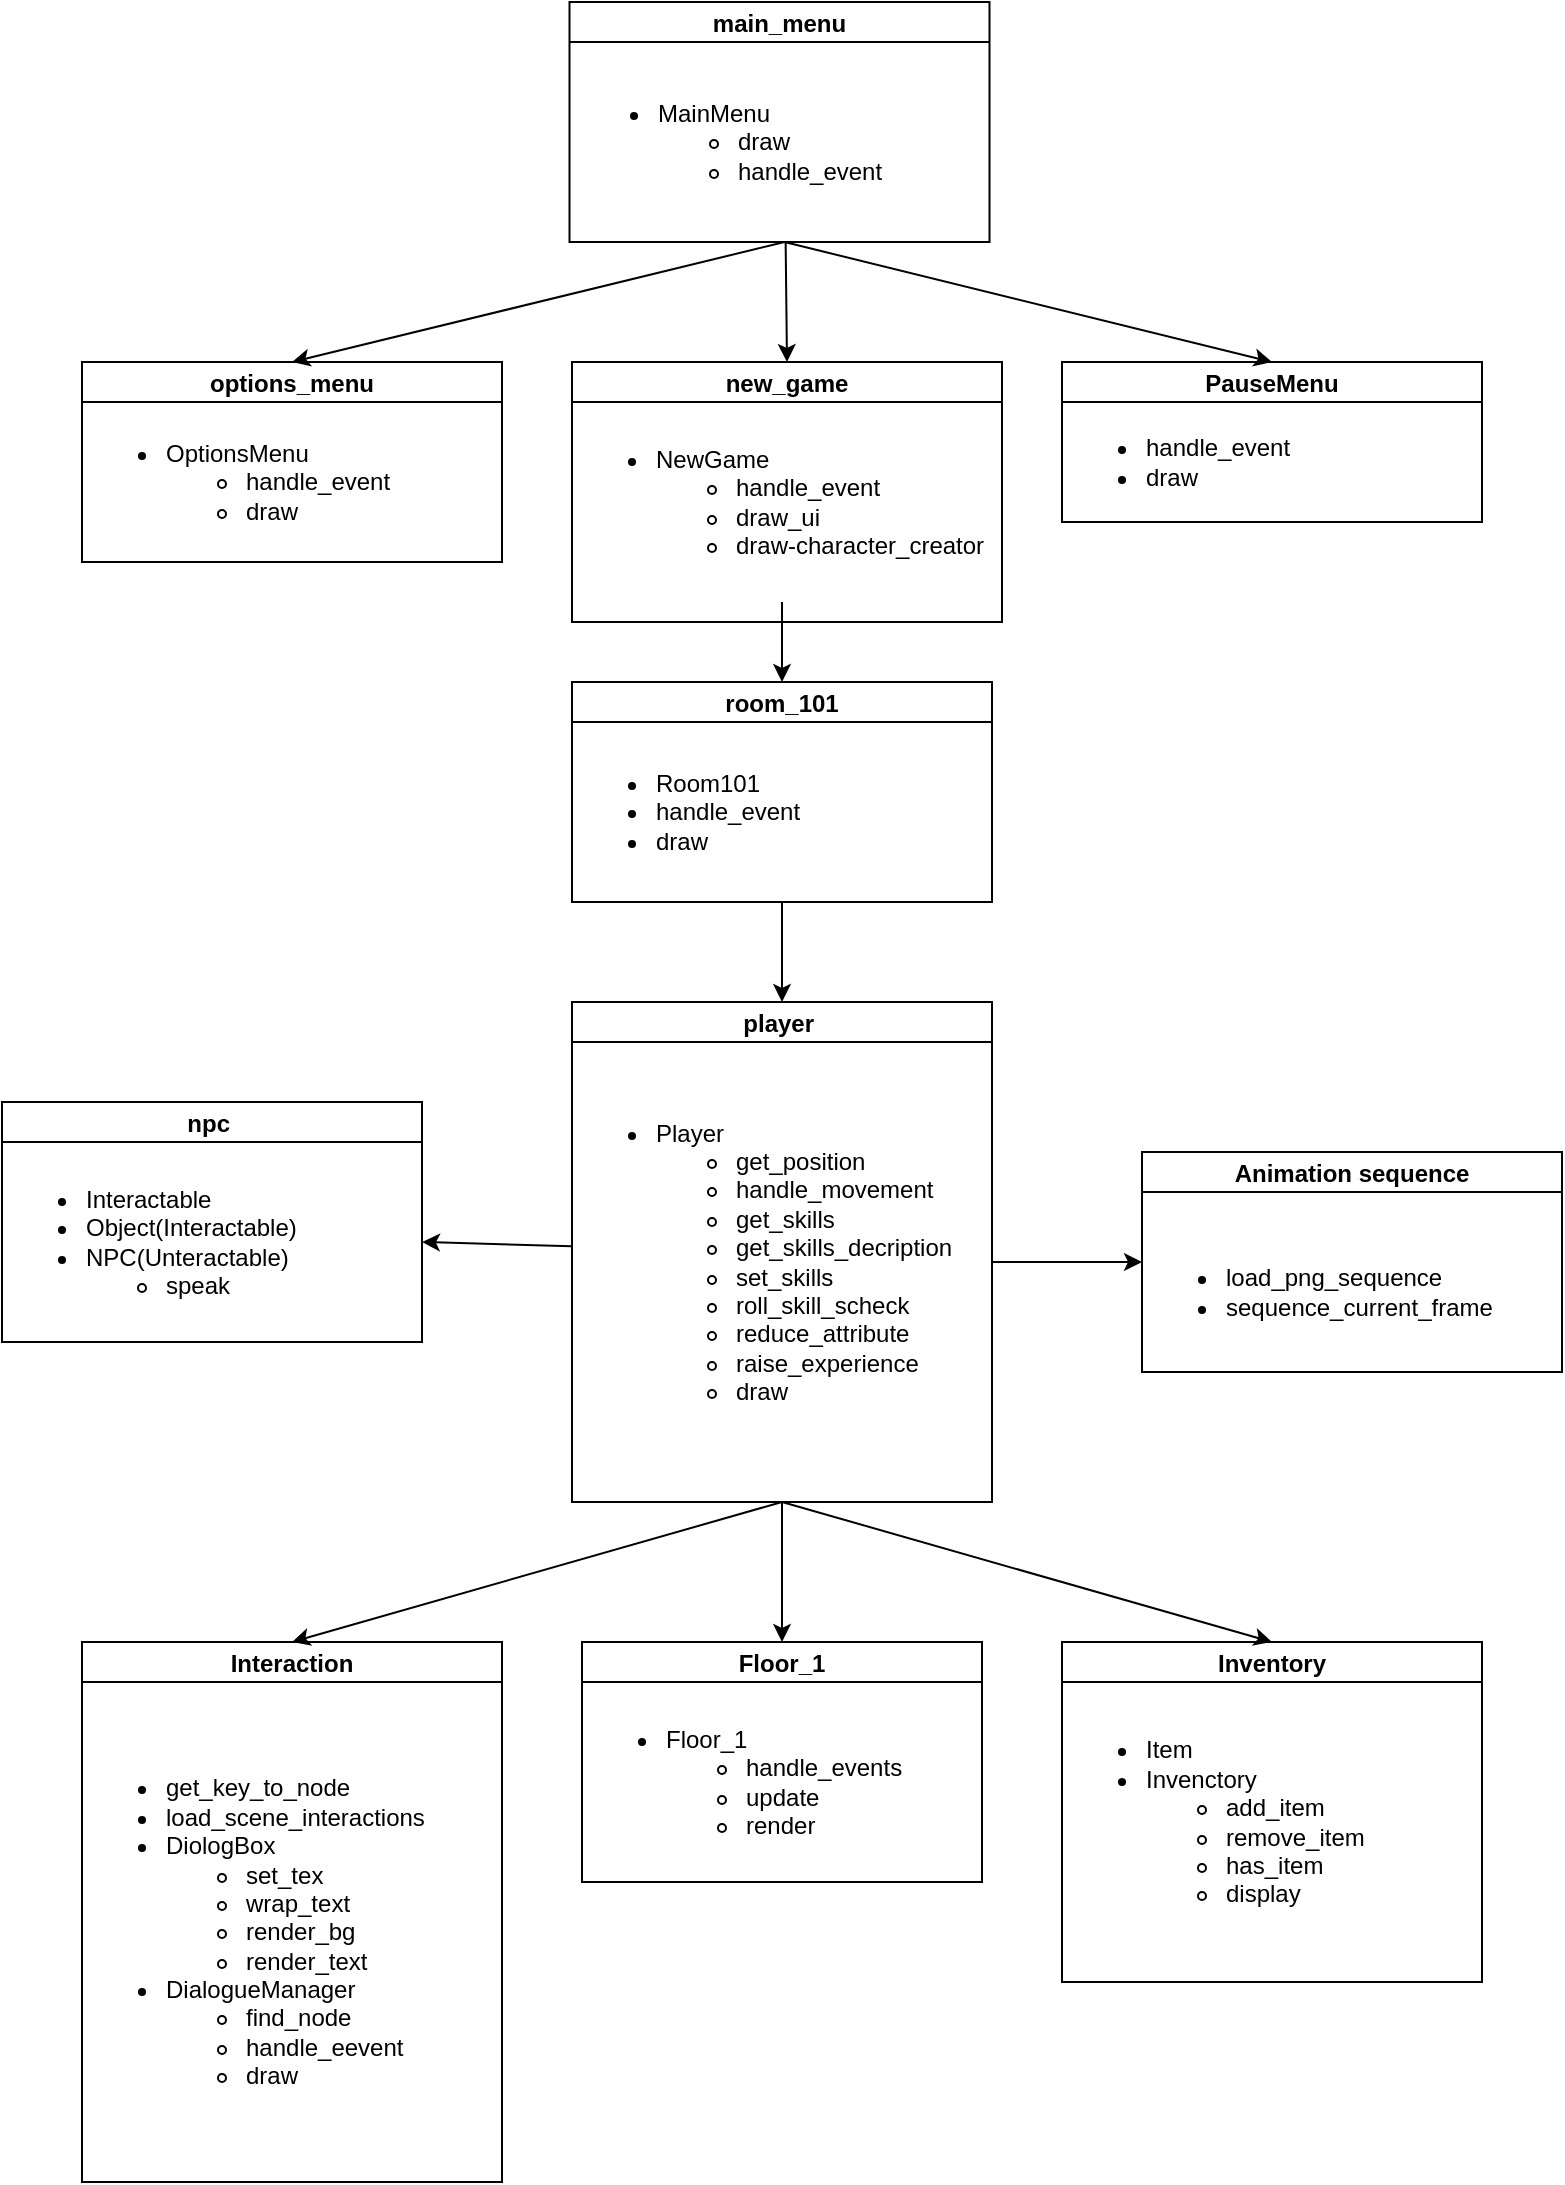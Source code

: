 <mxfile>
    <diagram id="z4u7fsrhRcxmxhqH8nIM" name="Page-1">
        <mxGraphModel dx="1670" dy="938" grid="1" gridSize="10" guides="1" tooltips="1" connect="1" arrows="1" fold="1" page="1" pageScale="1" pageWidth="850" pageHeight="1100" math="0" shadow="0">
            <root>
                <mxCell id="0"/>
                <mxCell id="1" parent="0"/>
                <mxCell id="2" value="Animation sequence" style="swimlane;startSize=20;horizontal=1;containerType=tree;" vertex="1" parent="1">
                    <mxGeometry x="620" y="585" width="210" height="110" as="geometry"/>
                </mxCell>
                <mxCell id="13" value="&lt;ul&gt;&lt;li&gt;load_png_sequence&lt;/li&gt;&lt;li&gt;sequence_current_frame&lt;/li&gt;&lt;/ul&gt;" style="text;strokeColor=none;fillColor=none;html=1;whiteSpace=wrap;verticalAlign=middle;overflow=hidden;" vertex="1" parent="2">
                    <mxGeometry y="30" width="210" height="80" as="geometry"/>
                </mxCell>
                <mxCell id="15" value="Interaction" style="swimlane;startSize=20;horizontal=1;containerType=tree;" vertex="1" parent="1">
                    <mxGeometry x="90" y="830" width="210" height="270" as="geometry"/>
                </mxCell>
                <mxCell id="16" value="&lt;ul&gt;&lt;li&gt;&lt;span style=&quot;background-color: initial;&quot;&gt;get_key_to_node&lt;/span&gt;&lt;br&gt;&lt;/li&gt;&lt;li&gt;load_scene_interactions&lt;/li&gt;&lt;li&gt;DiologBox&lt;/li&gt;&lt;ul&gt;&lt;li&gt;set_tex&lt;/li&gt;&lt;li&gt;wrap_text&lt;/li&gt;&lt;li&gt;render_bg&lt;/li&gt;&lt;li&gt;render_text&lt;/li&gt;&lt;/ul&gt;&lt;li&gt;DialogueManager&lt;/li&gt;&lt;ul&gt;&lt;li&gt;find_node&lt;/li&gt;&lt;li&gt;handle_eevent&lt;/li&gt;&lt;li&gt;draw&lt;/li&gt;&lt;/ul&gt;&lt;/ul&gt;" style="text;strokeColor=none;fillColor=none;html=1;whiteSpace=wrap;verticalAlign=middle;overflow=hidden;" vertex="1" parent="15">
                    <mxGeometry y="20" width="210" height="250" as="geometry"/>
                </mxCell>
                <mxCell id="24" value="Inventory" style="swimlane;startSize=20;horizontal=1;containerType=tree;" vertex="1" parent="1">
                    <mxGeometry x="580" y="830" width="210" height="170" as="geometry"/>
                </mxCell>
                <mxCell id="25" value="&lt;ul&gt;&lt;li&gt;Item&lt;/li&gt;&lt;li&gt;Invenctory&lt;/li&gt;&lt;ul&gt;&lt;li&gt;add_item&lt;/li&gt;&lt;li&gt;remove_item&lt;/li&gt;&lt;li&gt;has_item&lt;/li&gt;&lt;li&gt;display&lt;/li&gt;&lt;/ul&gt;&lt;/ul&gt;" style="text;strokeColor=none;fillColor=none;html=1;whiteSpace=wrap;verticalAlign=middle;overflow=hidden;" vertex="1" parent="24">
                    <mxGeometry y="20" width="210" height="140" as="geometry"/>
                </mxCell>
                <mxCell id="26" value="Floor_1" style="swimlane;startSize=20;horizontal=1;containerType=tree;" vertex="1" parent="1">
                    <mxGeometry x="340" y="830" width="200" height="120" as="geometry"/>
                </mxCell>
                <mxCell id="27" value="&lt;ul&gt;&lt;li&gt;Floor_1&lt;/li&gt;&lt;ul&gt;&lt;li&gt;handle_events&lt;/li&gt;&lt;li&gt;update&lt;/li&gt;&lt;li&gt;render&lt;/li&gt;&lt;/ul&gt;&lt;/ul&gt;" style="text;strokeColor=none;fillColor=none;html=1;whiteSpace=wrap;verticalAlign=middle;overflow=hidden;" vertex="1" parent="26">
                    <mxGeometry y="20" width="210" height="100" as="geometry"/>
                </mxCell>
                <mxCell id="32" value="main_menu" style="swimlane;startSize=20;horizontal=1;containerType=tree;" vertex="1" parent="1">
                    <mxGeometry x="333.75" y="10" width="210" height="120" as="geometry"/>
                </mxCell>
                <mxCell id="33" value="&lt;ul&gt;&lt;li&gt;MainMenu&lt;/li&gt;&lt;ul&gt;&lt;li&gt;draw&lt;/li&gt;&lt;li&gt;handle_event&lt;/li&gt;&lt;/ul&gt;&lt;/ul&gt;" style="text;strokeColor=none;fillColor=none;html=1;whiteSpace=wrap;verticalAlign=middle;overflow=hidden;" vertex="1" parent="32">
                    <mxGeometry x="2.5" y="20" width="210" height="100" as="geometry"/>
                </mxCell>
                <mxCell id="34" value="new_game" style="swimlane;startSize=20;horizontal=1;containerType=tree;" vertex="1" parent="1">
                    <mxGeometry x="335" y="190" width="215" height="130" as="geometry"/>
                </mxCell>
                <mxCell id="35" value="&lt;ul&gt;&lt;li&gt;NewGame&lt;/li&gt;&lt;ul&gt;&lt;li&gt;handle_event&lt;/li&gt;&lt;li&gt;draw_ui&lt;/li&gt;&lt;li&gt;draw-character_creator&lt;/li&gt;&lt;/ul&gt;&lt;/ul&gt;" style="text;strokeColor=none;fillColor=none;html=1;whiteSpace=wrap;verticalAlign=middle;overflow=hidden;" vertex="1" parent="34">
                    <mxGeometry y="20" width="210" height="100" as="geometry"/>
                </mxCell>
                <mxCell id="36" value="options_menu" style="swimlane;startSize=20;horizontal=1;containerType=tree;" vertex="1" parent="1">
                    <mxGeometry x="90" y="190" width="210" height="100" as="geometry"/>
                </mxCell>
                <mxCell id="37" value="&lt;ul&gt;&lt;li&gt;OptionsMenu&lt;/li&gt;&lt;ul&gt;&lt;li&gt;handle_event&lt;/li&gt;&lt;li&gt;draw&lt;/li&gt;&lt;/ul&gt;&lt;/ul&gt;" style="text;strokeColor=none;fillColor=none;html=1;whiteSpace=wrap;verticalAlign=middle;overflow=hidden;" vertex="1" parent="36">
                    <mxGeometry y="20" width="210" height="80" as="geometry"/>
                </mxCell>
                <mxCell id="39" value="PauseMenu" style="swimlane;startSize=20;horizontal=1;containerType=tree;" vertex="1" parent="1">
                    <mxGeometry x="580" y="190" width="210" height="80" as="geometry"/>
                </mxCell>
                <mxCell id="40" value="&lt;ul&gt;&lt;li&gt;handle_event&lt;/li&gt;&lt;li&gt;draw&lt;/li&gt;&lt;/ul&gt;" style="text;strokeColor=none;fillColor=none;html=1;whiteSpace=wrap;verticalAlign=middle;overflow=hidden;" vertex="1" parent="39">
                    <mxGeometry y="20" width="210" height="60" as="geometry"/>
                </mxCell>
                <mxCell id="57" style="edgeStyle=none;html=1;entryX=0.5;entryY=0;entryDx=0;entryDy=0;" edge="1" parent="1" source="41" target="45">
                    <mxGeometry relative="1" as="geometry"/>
                </mxCell>
                <mxCell id="41" value="room_101" style="swimlane;startSize=20;horizontal=1;containerType=tree;" vertex="1" parent="1">
                    <mxGeometry x="335" y="350" width="210" height="110" as="geometry"/>
                </mxCell>
                <mxCell id="42" value="&lt;ul&gt;&lt;li&gt;Room101&lt;/li&gt;&lt;li&gt;handle_event&lt;/li&gt;&lt;li&gt;draw&lt;/li&gt;&lt;/ul&gt;" style="text;strokeColor=none;fillColor=none;html=1;whiteSpace=wrap;verticalAlign=middle;overflow=hidden;" vertex="1" parent="41">
                    <mxGeometry y="20" width="210" height="90" as="geometry"/>
                </mxCell>
                <mxCell id="43" value="npc " style="swimlane;startSize=20;horizontal=1;containerType=tree;" vertex="1" parent="1">
                    <mxGeometry x="50" y="560" width="210" height="120" as="geometry"/>
                </mxCell>
                <mxCell id="44" value="&lt;ul&gt;&lt;li&gt;Interactable&lt;/li&gt;&lt;li&gt;Object(Interactable)&lt;/li&gt;&lt;li&gt;NPC(Unteractable)&lt;/li&gt;&lt;ul&gt;&lt;li&gt;speak&lt;/li&gt;&lt;/ul&gt;&lt;/ul&gt;" style="text;strokeColor=none;fillColor=none;html=1;whiteSpace=wrap;verticalAlign=middle;overflow=hidden;" vertex="1" parent="43">
                    <mxGeometry y="20" width="210" height="100" as="geometry"/>
                </mxCell>
                <mxCell id="53" style="edgeStyle=none;html=1;entryX=1;entryY=0.5;entryDx=0;entryDy=0;" edge="1" parent="1" source="45" target="44">
                    <mxGeometry relative="1" as="geometry"/>
                </mxCell>
                <mxCell id="59" style="edgeStyle=none;html=1;entryX=0.5;entryY=0;entryDx=0;entryDy=0;exitX=0.5;exitY=1;exitDx=0;exitDy=0;" edge="1" parent="1" source="45" target="15">
                    <mxGeometry relative="1" as="geometry"/>
                </mxCell>
                <mxCell id="63" style="edgeStyle=none;html=1;entryX=0.5;entryY=0;entryDx=0;entryDy=0;exitX=0.5;exitY=1;exitDx=0;exitDy=0;" edge="1" parent="1" source="45" target="24">
                    <mxGeometry relative="1" as="geometry"/>
                </mxCell>
                <mxCell id="66" style="edgeStyle=none;html=1;entryX=0.5;entryY=0;entryDx=0;entryDy=0;" edge="1" parent="1" source="45" target="26">
                    <mxGeometry relative="1" as="geometry"/>
                </mxCell>
                <mxCell id="45" value="player " style="swimlane;startSize=20;horizontal=1;containerType=tree;" vertex="1" parent="1">
                    <mxGeometry x="335" y="510" width="210" height="250" as="geometry"/>
                </mxCell>
                <mxCell id="46" value="&lt;ul&gt;&lt;li&gt;Player&lt;/li&gt;&lt;ul&gt;&lt;li&gt;get_position&lt;/li&gt;&lt;li&gt;handle_movement&lt;/li&gt;&lt;li&gt;get_skills&lt;/li&gt;&lt;li&gt;get_skills_decription&lt;/li&gt;&lt;li&gt;set_skills&lt;/li&gt;&lt;li&gt;roll_skill_scheck&lt;/li&gt;&lt;li&gt;reduce_attribute&lt;/li&gt;&lt;li&gt;raise_experience&lt;/li&gt;&lt;li&gt;draw&lt;/li&gt;&lt;/ul&gt;&lt;/ul&gt;" style="text;strokeColor=none;fillColor=none;html=1;whiteSpace=wrap;verticalAlign=middle;overflow=hidden;" vertex="1" parent="45">
                    <mxGeometry y="20" width="210" height="220" as="geometry"/>
                </mxCell>
                <mxCell id="52" style="edgeStyle=none;html=1;entryX=0;entryY=0.5;entryDx=0;entryDy=0;" edge="1" parent="1" source="46" target="2">
                    <mxGeometry relative="1" as="geometry"/>
                </mxCell>
                <mxCell id="60" style="edgeStyle=none;html=1;exitX=0.5;exitY=1;exitDx=0;exitDy=0;entryX=0.5;entryY=0;entryDx=0;entryDy=0;" edge="1" parent="1" source="33" target="36">
                    <mxGeometry relative="1" as="geometry"/>
                </mxCell>
                <mxCell id="61" style="edgeStyle=none;html=1;entryX=0.5;entryY=0;entryDx=0;entryDy=0;exitX=0.5;exitY=1;exitDx=0;exitDy=0;" edge="1" parent="1" source="33" target="39">
                    <mxGeometry relative="1" as="geometry"/>
                </mxCell>
                <mxCell id="64" style="edgeStyle=none;html=1;entryX=0.5;entryY=0;entryDx=0;entryDy=0;" edge="1" parent="1" source="33" target="34">
                    <mxGeometry relative="1" as="geometry"/>
                </mxCell>
                <mxCell id="65" style="edgeStyle=none;html=1;entryX=0.5;entryY=0;entryDx=0;entryDy=0;" edge="1" parent="1" source="35" target="41">
                    <mxGeometry relative="1" as="geometry"/>
                </mxCell>
            </root>
        </mxGraphModel>
    </diagram>
</mxfile>